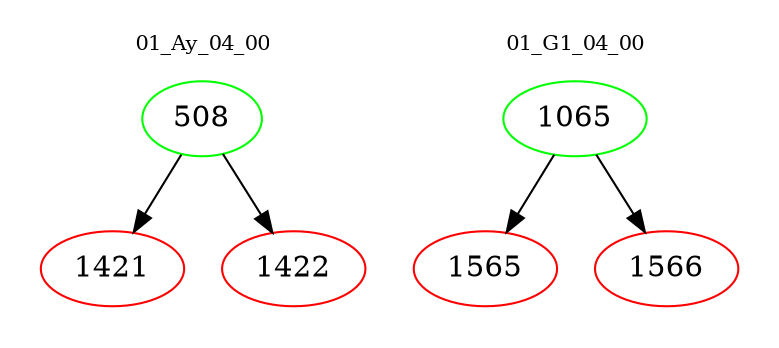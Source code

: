 digraph{
subgraph cluster_0 {
color = white
label = "01_Ay_04_00";
fontsize=10;
T0_508 [label="508", color="green"]
T0_508 -> T0_1421 [color="black"]
T0_1421 [label="1421", color="red"]
T0_508 -> T0_1422 [color="black"]
T0_1422 [label="1422", color="red"]
}
subgraph cluster_1 {
color = white
label = "01_G1_04_00";
fontsize=10;
T1_1065 [label="1065", color="green"]
T1_1065 -> T1_1565 [color="black"]
T1_1565 [label="1565", color="red"]
T1_1065 -> T1_1566 [color="black"]
T1_1566 [label="1566", color="red"]
}
}
